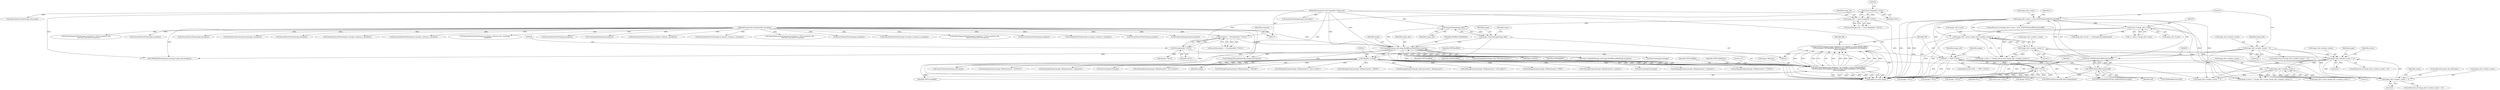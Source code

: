digraph "0_ImageMagick_f8877abac8e568b2f339cca70c2c3c1b6eaec288@pointer" {
"1001515" [label="(Call,image_info->scene+image_info->number_scenes-1)"];
"1000263" [label="(Call,image_info->scene < (size_t)TIFFNumberOfDirectories(tiff))"];
"1000267" [label="(Call,(size_t)TIFFNumberOfDirectories(tiff))"];
"1000269" [label="(Call,TIFFNumberOfDirectories(tiff))"];
"1000241" [label="(Call,tiff == (TIFF *) NULL)"];
"1000223" [label="(Call,tiff=TIFFClientOpen(image->filename,\"rb\",(thandle_t) image,TIFFReadBlob,\n    TIFFWriteBlob,TIFFSeekBlob,TIFFCloseBlob,TIFFGetBlobSize,TIFFMapBlob,\n    TIFFUnmapBlob))"];
"1000225" [label="(Call,TIFFClientOpen(image->filename,\"rb\",(thandle_t) image,TIFFReadBlob,\n    TIFFWriteBlob,TIFFSeekBlob,TIFFCloseBlob,TIFFGetBlobSize,TIFFMapBlob,\n    TIFFUnmapBlob))"];
"1000230" [label="(Call,(thandle_t) image)"];
"1000200" [label="(Call,OpenBlob(image_info,image,ReadBinaryBlobMode,exception))"];
"1000196" [label="(Call,AcquireImage(image_info))"];
"1000156" [label="(Call,image_info != (const ImageInfo *) NULL)"];
"1000116" [label="(MethodParameterIn,const ImageInfo *image_info)"];
"1000158" [label="(Call,(const ImageInfo *) NULL)"];
"1000194" [label="(Call,image=AcquireImage(image_info))"];
"1000183" [label="(Call,exception != (ExceptionInfo *) NULL)"];
"1000117" [label="(MethodParameterIn,ExceptionInfo *exception)"];
"1000185" [label="(Call,(ExceptionInfo *) NULL)"];
"1000243" [label="(Call,(TIFF *) NULL)"];
"1000278" [label="(Call,(ssize_t) image_info->scene)"];
"1001519" [label="(Call,image_info->number_scenes-1)"];
"1001505" [label="(Call,image_info->number_scenes != 0)"];
"1003296" [label="(Call,image_info->number_scenes != 0)"];
"1000256" [label="(Call,image_info->number_scenes != 0)"];
"1003310" [label="(Call,image_info->number_scenes-1)"];
"1003381" [label="(Call,image_info->number_scenes != 0)"];
"1000202" [label="(Identifier,image)"];
"1000182" [label="(Call,assert(exception != (ExceptionInfo *) NULL))"];
"1001515" [label="(Call,image_info->scene+image_info->number_scenes-1)"];
"1000212" [label="(Call,DestroyImageList(image))"];
"1002990" [label="(Call,SyncAuthenticPixels(image,exception))"];
"1000276" [label="(Call,i < (ssize_t) image_info->scene)"];
"1000194" [label="(Call,image=AcquireImage(image_info))"];
"1001494" [label="(Call,GetImageDepth(image,exception))"];
"1000278" [label="(Call,(ssize_t) image_info->scene)"];
"1000197" [label="(Identifier,image_info)"];
"1001115" [label="(Call,AcquireQuantumInfo(image_info,image))"];
"1001509" [label="(Literal,0)"];
"1003137" [label="(Call,QueueAuthenticPixels(image,0,y,image->columns,1,exception))"];
"1000514" [label="(Call,SetImageProperty(image,\"tiff:photometric\",\"LOGLUV\"))"];
"1000257" [label="(Call,image_info->number_scenes)"];
"1000345" [label="(Call,TIFFPrintDirectory(tiff,stdout,MagickFalse))"];
"1000236" [label="(Identifier,TIFFCloseBlob)"];
"1000260" [label="(Literal,0)"];
"1000532" [label="(Call,SetImageProperty(image,\"tiff:photometric\",\"separated\"))"];
"1002329" [label="(Call,QueueAuthenticPixels(image,0,y,image->columns,1,exception))"];
"1000249" [label="(Call,DestroyImageList(image))"];
"1000117" [label="(MethodParameterIn,ExceptionInfo *exception)"];
"1000234" [label="(Identifier,TIFFWriteBlob)"];
"1001511" [label="(Call,image->scene >= (image_info->scene+image_info->number_scenes-1))"];
"1000195" [label="(Identifier,image)"];
"1001523" [label="(Literal,1)"];
"1003302" [label="(Call,image->scene >= (image_info->scene+image_info->number_scenes-1))"];
"1001504" [label="(ControlStructure,if (image_info->number_scenes != 0))"];
"1001519" [label="(Call,image_info->number_scenes-1)"];
"1003406" [label="(MethodReturn,static Image *)"];
"1000199" [label="(Identifier,status)"];
"1003314" [label="(Literal,1)"];
"1003306" [label="(Call,image_info->scene+image_info->number_scenes-1)"];
"1000238" [label="(Identifier,TIFFMapBlob)"];
"1000158" [label="(Call,(const ImageInfo *) NULL)"];
"1001516" [label="(Call,image_info->scene)"];
"1000241" [label="(Call,tiff == (TIFF *) NULL)"];
"1003297" [label="(Call,image_info->number_scenes)"];
"1000460" [label="(Call,SetImageProperty(image,\"tiff:photometric\",\"min-is-black\"))"];
"1003311" [label="(Call,image_info->number_scenes)"];
"1000736" [label="(Call,(const char *) NULL)"];
"1000269" [label="(Call,TIFFNumberOfDirectories(tiff))"];
"1000232" [label="(Identifier,image)"];
"1002244" [label="(Call,ImportQuantumPixels(image,(CacheView *) NULL,quantum_info,\n              quantum_type,pixels,exception))"];
"1003304" [label="(Identifier,image)"];
"1000184" [label="(Identifier,exception)"];
"1000233" [label="(Identifier,TIFFReadBlob)"];
"1000265" [label="(Identifier,image_info)"];
"1000160" [label="(Identifier,NULL)"];
"1000496" [label="(Call,SetImageProperty(image,\"tiff:photometric\",\"CIELAB\"))"];
"1000280" [label="(Call,image_info->scene)"];
"1000196" [label="(Call,AcquireImage(image_info))"];
"1000155" [label="(Call,assert(image_info != (const ImageInfo *) NULL))"];
"1000248" [label="(Identifier,image)"];
"1002450" [label="(Call,SyncAuthenticPixels(image,exception))"];
"1002510" [label="(Call,QueueAuthenticPixels(image,0,y,image->columns,1,exception))"];
"1000156" [label="(Call,image_info != (const ImageInfo *) NULL)"];
"1001513" [label="(Identifier,image)"];
"1000262" [label="(ControlStructure,if (image_info->scene < (size_t)TIFFNumberOfDirectories(tiff)))"];
"1001867" [label="(Call,ImportQuantumPixels(image,(CacheView *) NULL,quantum_info,\n            quantum_type,pixels,exception))"];
"1000201" [label="(Identifier,image_info)"];
"1002629" [label="(Call,SyncAuthenticPixels(image,exception))"];
"1002158" [label="(Call,GetAuthenticPixels(image,0,y,image->columns,1,exception))"];
"1000469" [label="(Call,SetImageProperty(image,\"tiff:photometric\",\"min-is-white\"))"];
"1000310" [label="(Call,AcquireNextImage(image_info,image))"];
"1003400" [label="(Call,(Image *)NULL)"];
"1000290" [label="(Call,TIFFReadDirectory(tiff))"];
"1000258" [label="(Identifier,image_info)"];
"1002077" [label="(Call,SyncAuthenticPixels(image,exception))"];
"1003265" [label="(Call,DecodeLabImage(image,exception))"];
"1000523" [label="(Call,SetImageProperty(image,\"tiff:photometric\",\"MASK\"))"];
"1003317" [label="(Identifier,status)"];
"1000449" [label="(Call,SetImageProperty(image,\"quantum:format\",\"floating-point\"))"];
"1000220" [label="(Call,SetMagickThreadValue(tiff_exception,exception))"];
"1000263" [label="(Call,image_info->scene < (size_t)TIFFNumberOfDirectories(tiff))"];
"1000223" [label="(Call,tiff=TIFFClientOpen(image->filename,\"rb\",(thandle_t) image,TIFFReadBlob,\n    TIFFWriteBlob,TIFFSeekBlob,TIFFCloseBlob,TIFFGetBlobSize,TIFFMapBlob,\n    TIFFUnmapBlob))"];
"1000307" [label="(Call,(Image *) NULL)"];
"1003310" [label="(Call,image_info->number_scenes-1)"];
"1000352" [label="(Call,TIFFGetField(tiff,TIFFTAG_IMAGEWIDTH,&width))"];
"1000252" [label="(Call,(Image *) NULL)"];
"1000116" [label="(MethodParameterIn,const ImageInfo *image_info)"];
"1000225" [label="(Call,TIFFClientOpen(image->filename,\"rb\",(thandle_t) image,TIFFReadBlob,\n    TIFFWriteBlob,TIFFSeekBlob,TIFFCloseBlob,TIFFGetBlobSize,TIFFMapBlob,\n    TIFFUnmapBlob))"];
"1002066" [label="(Call,ImportQuantumPixels(image,(CacheView *) NULL,quantum_info,\n            quantum_type,pixels,exception))"];
"1000239" [label="(Identifier,TIFFUnmapBlob)"];
"1000215" [label="(Call,(Image *) NULL)"];
"1000256" [label="(Call,image_info->number_scenes != 0)"];
"1000118" [label="(Block,)"];
"1003300" [label="(Literal,0)"];
"1000203" [label="(Identifier,ReadBinaryBlobMode)"];
"1002255" [label="(Call,SyncAuthenticPixels(image,exception))"];
"1000157" [label="(Identifier,image_info)"];
"1001530" [label="(ControlStructure,goto next_tiff_frame;)"];
"1003376" [label="(Call,TIFFReadPhotoshopLayers(image,image_info,exception))"];
"1000505" [label="(Call,SetImageProperty(image,\"tiff:photometric\",\"CIE Log2(L)\"))"];
"1000230" [label="(Call,(thandle_t) image)"];
"1000264" [label="(Call,image_info->scene)"];
"1000183" [label="(Call,exception != (ExceptionInfo *) NULL)"];
"1000200" [label="(Call,OpenBlob(image_info,image,ReadBinaryBlobMode,exception))"];
"1000242" [label="(Identifier,tiff)"];
"1001878" [label="(Call,SyncAuthenticPixels(image,exception))"];
"1000487" [label="(Call,SetImageProperty(image,\"tiff:photometric\",\"RGB\"))"];
"1000185" [label="(Call,(ExceptionInfo *) NULL)"];
"1000317" [label="(Call,(Image *) NULL)"];
"1000274" [label="(Identifier,i)"];
"1000339" [label="(Literal,0)"];
"1001506" [label="(Call,image_info->number_scenes)"];
"1000478" [label="(Call,SetImageProperty(image,\"tiff:photometric\",\"palette\"))"];
"1000304" [label="(Call,DestroyImageList(image))"];
"1000267" [label="(Call,(size_t)TIFFNumberOfDirectories(tiff))"];
"1003388" [label="(Call,image_info->scene >= GetImageListLength(image))"];
"1001546" [label="(Call,InheritException(exception,&image->exception))"];
"1003330" [label="(Call,AcquireNextImage(image_info,image))"];
"1000270" [label="(Identifier,tiff)"];
"1000224" [label="(Identifier,tiff)"];
"1000255" [label="(ControlStructure,if (image_info->number_scenes != 0))"];
"1000235" [label="(Identifier,TIFFSeekBlob)"];
"1003218" [label="(Call,SyncAuthenticPixels(image,exception))"];
"1000187" [label="(Identifier,NULL)"];
"1002048" [label="(Call,QueueAuthenticPixels(image,0,y,image->columns,1,exception))"];
"1001505" [label="(Call,image_info->number_scenes != 0)"];
"1000729" [label="(Call,GetImageOption(image_info,\"tiff:exif-properties\"))"];
"1000237" [label="(Identifier,TIFFGetBlobSize)"];
"1000204" [label="(Identifier,exception)"];
"1003295" [label="(ControlStructure,if (image_info->number_scenes != 0))"];
"1001849" [label="(Call,QueueAuthenticPixels(image,0,y,image->columns,1,exception))"];
"1000240" [label="(ControlStructure,if (tiff == (TIFF *) NULL))"];
"1000245" [label="(Identifier,NULL)"];
"1000243" [label="(Call,(TIFF *) NULL)"];
"1001520" [label="(Call,image_info->number_scenes)"];
"1000229" [label="(Literal,\"rb\")"];
"1000550" [label="(Call,SetImageProperty(image,\"tiff:photometric\",\"unknown\"))"];
"1003296" [label="(Call,image_info->number_scenes != 0)"];
"1002785" [label="(Call,QueueAuthenticPixels(image,0,y,image->columns,rows_remaining,\n            exception))"];
"1000198" [label="(Call,status=OpenBlob(image_info,image,ReadBinaryBlobMode,exception))"];
"1000226" [label="(Call,image->filename)"];
"1000541" [label="(Call,SetImageProperty(image,\"tiff:photometric\",\"YCBCR\"))"];
"1001515" -> "1001511"  [label="AST: "];
"1001515" -> "1001519"  [label="CFG: "];
"1001516" -> "1001515"  [label="AST: "];
"1001519" -> "1001515"  [label="AST: "];
"1001511" -> "1001515"  [label="CFG: "];
"1001515" -> "1003406"  [label="DDG: "];
"1001515" -> "1003406"  [label="DDG: "];
"1000263" -> "1001515"  [label="DDG: "];
"1000278" -> "1001515"  [label="DDG: "];
"1001519" -> "1001515"  [label="DDG: "];
"1001519" -> "1001515"  [label="DDG: "];
"1000263" -> "1000262"  [label="AST: "];
"1000263" -> "1000267"  [label="CFG: "];
"1000264" -> "1000263"  [label="AST: "];
"1000267" -> "1000263"  [label="AST: "];
"1000274" -> "1000263"  [label="CFG: "];
"1000339" -> "1000263"  [label="CFG: "];
"1000263" -> "1003406"  [label="DDG: "];
"1000263" -> "1003406"  [label="DDG: "];
"1000263" -> "1003406"  [label="DDG: "];
"1000267" -> "1000263"  [label="DDG: "];
"1000263" -> "1000278"  [label="DDG: "];
"1000263" -> "1001511"  [label="DDG: "];
"1000263" -> "1003302"  [label="DDG: "];
"1000263" -> "1003306"  [label="DDG: "];
"1000263" -> "1003388"  [label="DDG: "];
"1000267" -> "1000269"  [label="CFG: "];
"1000268" -> "1000267"  [label="AST: "];
"1000269" -> "1000267"  [label="AST: "];
"1000267" -> "1003406"  [label="DDG: "];
"1000269" -> "1000267"  [label="DDG: "];
"1000269" -> "1000270"  [label="CFG: "];
"1000270" -> "1000269"  [label="AST: "];
"1000241" -> "1000269"  [label="DDG: "];
"1000269" -> "1000290"  [label="DDG: "];
"1000269" -> "1000345"  [label="DDG: "];
"1000269" -> "1000352"  [label="DDG: "];
"1000241" -> "1000240"  [label="AST: "];
"1000241" -> "1000243"  [label="CFG: "];
"1000242" -> "1000241"  [label="AST: "];
"1000243" -> "1000241"  [label="AST: "];
"1000248" -> "1000241"  [label="CFG: "];
"1000258" -> "1000241"  [label="CFG: "];
"1000241" -> "1003406"  [label="DDG: "];
"1000241" -> "1003406"  [label="DDG: "];
"1000241" -> "1003406"  [label="DDG: "];
"1000223" -> "1000241"  [label="DDG: "];
"1000243" -> "1000241"  [label="DDG: "];
"1000241" -> "1000345"  [label="DDG: "];
"1000241" -> "1000352"  [label="DDG: "];
"1000223" -> "1000118"  [label="AST: "];
"1000223" -> "1000225"  [label="CFG: "];
"1000224" -> "1000223"  [label="AST: "];
"1000225" -> "1000223"  [label="AST: "];
"1000242" -> "1000223"  [label="CFG: "];
"1000223" -> "1003406"  [label="DDG: "];
"1000225" -> "1000223"  [label="DDG: "];
"1000225" -> "1000223"  [label="DDG: "];
"1000225" -> "1000223"  [label="DDG: "];
"1000225" -> "1000223"  [label="DDG: "];
"1000225" -> "1000223"  [label="DDG: "];
"1000225" -> "1000223"  [label="DDG: "];
"1000225" -> "1000223"  [label="DDG: "];
"1000225" -> "1000223"  [label="DDG: "];
"1000225" -> "1000223"  [label="DDG: "];
"1000225" -> "1000223"  [label="DDG: "];
"1000225" -> "1000239"  [label="CFG: "];
"1000226" -> "1000225"  [label="AST: "];
"1000229" -> "1000225"  [label="AST: "];
"1000230" -> "1000225"  [label="AST: "];
"1000233" -> "1000225"  [label="AST: "];
"1000234" -> "1000225"  [label="AST: "];
"1000235" -> "1000225"  [label="AST: "];
"1000236" -> "1000225"  [label="AST: "];
"1000237" -> "1000225"  [label="AST: "];
"1000238" -> "1000225"  [label="AST: "];
"1000239" -> "1000225"  [label="AST: "];
"1000225" -> "1003406"  [label="DDG: "];
"1000225" -> "1003406"  [label="DDG: "];
"1000225" -> "1003406"  [label="DDG: "];
"1000225" -> "1003406"  [label="DDG: "];
"1000225" -> "1003406"  [label="DDG: "];
"1000225" -> "1003406"  [label="DDG: "];
"1000225" -> "1003406"  [label="DDG: "];
"1000225" -> "1003406"  [label="DDG: "];
"1000225" -> "1003406"  [label="DDG: "];
"1000230" -> "1000225"  [label="DDG: "];
"1000230" -> "1000232"  [label="CFG: "];
"1000231" -> "1000230"  [label="AST: "];
"1000232" -> "1000230"  [label="AST: "];
"1000233" -> "1000230"  [label="CFG: "];
"1000200" -> "1000230"  [label="DDG: "];
"1000230" -> "1000249"  [label="DDG: "];
"1000230" -> "1000304"  [label="DDG: "];
"1000230" -> "1000310"  [label="DDG: "];
"1000230" -> "1000449"  [label="DDG: "];
"1000230" -> "1000460"  [label="DDG: "];
"1000230" -> "1000469"  [label="DDG: "];
"1000230" -> "1000478"  [label="DDG: "];
"1000230" -> "1000487"  [label="DDG: "];
"1000230" -> "1000496"  [label="DDG: "];
"1000230" -> "1000505"  [label="DDG: "];
"1000230" -> "1000514"  [label="DDG: "];
"1000230" -> "1000523"  [label="DDG: "];
"1000230" -> "1000532"  [label="DDG: "];
"1000230" -> "1000541"  [label="DDG: "];
"1000230" -> "1000550"  [label="DDG: "];
"1000200" -> "1000198"  [label="AST: "];
"1000200" -> "1000204"  [label="CFG: "];
"1000201" -> "1000200"  [label="AST: "];
"1000202" -> "1000200"  [label="AST: "];
"1000203" -> "1000200"  [label="AST: "];
"1000204" -> "1000200"  [label="AST: "];
"1000198" -> "1000200"  [label="CFG: "];
"1000200" -> "1003406"  [label="DDG: "];
"1000200" -> "1003406"  [label="DDG: "];
"1000200" -> "1003406"  [label="DDG: "];
"1000200" -> "1000198"  [label="DDG: "];
"1000200" -> "1000198"  [label="DDG: "];
"1000200" -> "1000198"  [label="DDG: "];
"1000200" -> "1000198"  [label="DDG: "];
"1000196" -> "1000200"  [label="DDG: "];
"1000116" -> "1000200"  [label="DDG: "];
"1000194" -> "1000200"  [label="DDG: "];
"1000183" -> "1000200"  [label="DDG: "];
"1000117" -> "1000200"  [label="DDG: "];
"1000200" -> "1000212"  [label="DDG: "];
"1000200" -> "1000220"  [label="DDG: "];
"1000200" -> "1000310"  [label="DDG: "];
"1000200" -> "1000729"  [label="DDG: "];
"1000200" -> "1003376"  [label="DDG: "];
"1000196" -> "1000194"  [label="AST: "];
"1000196" -> "1000197"  [label="CFG: "];
"1000197" -> "1000196"  [label="AST: "];
"1000194" -> "1000196"  [label="CFG: "];
"1000196" -> "1000194"  [label="DDG: "];
"1000156" -> "1000196"  [label="DDG: "];
"1000116" -> "1000196"  [label="DDG: "];
"1000156" -> "1000155"  [label="AST: "];
"1000156" -> "1000158"  [label="CFG: "];
"1000157" -> "1000156"  [label="AST: "];
"1000158" -> "1000156"  [label="AST: "];
"1000155" -> "1000156"  [label="CFG: "];
"1000156" -> "1003406"  [label="DDG: "];
"1000156" -> "1000155"  [label="DDG: "];
"1000156" -> "1000155"  [label="DDG: "];
"1000116" -> "1000156"  [label="DDG: "];
"1000158" -> "1000156"  [label="DDG: "];
"1000116" -> "1000115"  [label="AST: "];
"1000116" -> "1003406"  [label="DDG: "];
"1000116" -> "1000310"  [label="DDG: "];
"1000116" -> "1000729"  [label="DDG: "];
"1000116" -> "1001115"  [label="DDG: "];
"1000116" -> "1003330"  [label="DDG: "];
"1000116" -> "1003376"  [label="DDG: "];
"1000158" -> "1000160"  [label="CFG: "];
"1000159" -> "1000158"  [label="AST: "];
"1000160" -> "1000158"  [label="AST: "];
"1000158" -> "1000185"  [label="DDG: "];
"1000194" -> "1000118"  [label="AST: "];
"1000195" -> "1000194"  [label="AST: "];
"1000199" -> "1000194"  [label="CFG: "];
"1000194" -> "1003406"  [label="DDG: "];
"1000183" -> "1000182"  [label="AST: "];
"1000183" -> "1000185"  [label="CFG: "];
"1000184" -> "1000183"  [label="AST: "];
"1000185" -> "1000183"  [label="AST: "];
"1000182" -> "1000183"  [label="CFG: "];
"1000183" -> "1003406"  [label="DDG: "];
"1000183" -> "1000182"  [label="DDG: "];
"1000183" -> "1000182"  [label="DDG: "];
"1000117" -> "1000183"  [label="DDG: "];
"1000185" -> "1000183"  [label="DDG: "];
"1000117" -> "1000115"  [label="AST: "];
"1000117" -> "1003406"  [label="DDG: "];
"1000117" -> "1000220"  [label="DDG: "];
"1000117" -> "1001494"  [label="DDG: "];
"1000117" -> "1001546"  [label="DDG: "];
"1000117" -> "1001849"  [label="DDG: "];
"1000117" -> "1001867"  [label="DDG: "];
"1000117" -> "1001878"  [label="DDG: "];
"1000117" -> "1002048"  [label="DDG: "];
"1000117" -> "1002066"  [label="DDG: "];
"1000117" -> "1002077"  [label="DDG: "];
"1000117" -> "1002158"  [label="DDG: "];
"1000117" -> "1002244"  [label="DDG: "];
"1000117" -> "1002255"  [label="DDG: "];
"1000117" -> "1002329"  [label="DDG: "];
"1000117" -> "1002450"  [label="DDG: "];
"1000117" -> "1002510"  [label="DDG: "];
"1000117" -> "1002629"  [label="DDG: "];
"1000117" -> "1002785"  [label="DDG: "];
"1000117" -> "1002990"  [label="DDG: "];
"1000117" -> "1003137"  [label="DDG: "];
"1000117" -> "1003218"  [label="DDG: "];
"1000117" -> "1003265"  [label="DDG: "];
"1000117" -> "1003376"  [label="DDG: "];
"1000185" -> "1000187"  [label="CFG: "];
"1000186" -> "1000185"  [label="AST: "];
"1000187" -> "1000185"  [label="AST: "];
"1000185" -> "1000215"  [label="DDG: "];
"1000185" -> "1000243"  [label="DDG: "];
"1000243" -> "1000245"  [label="CFG: "];
"1000244" -> "1000243"  [label="AST: "];
"1000245" -> "1000243"  [label="AST: "];
"1000243" -> "1003406"  [label="DDG: "];
"1000243" -> "1000252"  [label="DDG: "];
"1000243" -> "1000307"  [label="DDG: "];
"1000243" -> "1000317"  [label="DDG: "];
"1000243" -> "1000736"  [label="DDG: "];
"1000243" -> "1003400"  [label="DDG: "];
"1000278" -> "1000276"  [label="AST: "];
"1000278" -> "1000280"  [label="CFG: "];
"1000279" -> "1000278"  [label="AST: "];
"1000280" -> "1000278"  [label="AST: "];
"1000276" -> "1000278"  [label="CFG: "];
"1000278" -> "1003406"  [label="DDG: "];
"1000278" -> "1000276"  [label="DDG: "];
"1000278" -> "1001511"  [label="DDG: "];
"1000278" -> "1003302"  [label="DDG: "];
"1000278" -> "1003306"  [label="DDG: "];
"1000278" -> "1003388"  [label="DDG: "];
"1001519" -> "1001523"  [label="CFG: "];
"1001520" -> "1001519"  [label="AST: "];
"1001523" -> "1001519"  [label="AST: "];
"1001519" -> "1001511"  [label="DDG: "];
"1001519" -> "1001511"  [label="DDG: "];
"1001505" -> "1001519"  [label="DDG: "];
"1001519" -> "1003296"  [label="DDG: "];
"1001519" -> "1003381"  [label="DDG: "];
"1001505" -> "1001504"  [label="AST: "];
"1001505" -> "1001509"  [label="CFG: "];
"1001506" -> "1001505"  [label="AST: "];
"1001509" -> "1001505"  [label="AST: "];
"1001513" -> "1001505"  [label="CFG: "];
"1001530" -> "1001505"  [label="CFG: "];
"1003296" -> "1001505"  [label="DDG: "];
"1000256" -> "1001505"  [label="DDG: "];
"1003310" -> "1001505"  [label="DDG: "];
"1001505" -> "1003296"  [label="DDG: "];
"1003296" -> "1003295"  [label="AST: "];
"1003296" -> "1003300"  [label="CFG: "];
"1003297" -> "1003296"  [label="AST: "];
"1003300" -> "1003296"  [label="AST: "];
"1003304" -> "1003296"  [label="CFG: "];
"1003317" -> "1003296"  [label="CFG: "];
"1003296" -> "1003406"  [label="DDG: "];
"1003296" -> "1003406"  [label="DDG: "];
"1000256" -> "1003296"  [label="DDG: "];
"1003310" -> "1003296"  [label="DDG: "];
"1003296" -> "1003310"  [label="DDG: "];
"1003296" -> "1003381"  [label="DDG: "];
"1000256" -> "1000255"  [label="AST: "];
"1000256" -> "1000260"  [label="CFG: "];
"1000257" -> "1000256"  [label="AST: "];
"1000260" -> "1000256"  [label="AST: "];
"1000265" -> "1000256"  [label="CFG: "];
"1000339" -> "1000256"  [label="CFG: "];
"1000256" -> "1003406"  [label="DDG: "];
"1000256" -> "1003406"  [label="DDG: "];
"1000256" -> "1003381"  [label="DDG: "];
"1003310" -> "1003306"  [label="AST: "];
"1003310" -> "1003314"  [label="CFG: "];
"1003311" -> "1003310"  [label="AST: "];
"1003314" -> "1003310"  [label="AST: "];
"1003306" -> "1003310"  [label="CFG: "];
"1003310" -> "1003406"  [label="DDG: "];
"1003310" -> "1003302"  [label="DDG: "];
"1003310" -> "1003302"  [label="DDG: "];
"1003310" -> "1003306"  [label="DDG: "];
"1003310" -> "1003306"  [label="DDG: "];
"1003310" -> "1003381"  [label="DDG: "];
}
